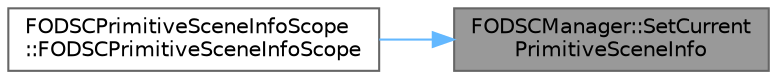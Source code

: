 digraph "FODSCManager::SetCurrentPrimitiveSceneInfo"
{
 // INTERACTIVE_SVG=YES
 // LATEX_PDF_SIZE
  bgcolor="transparent";
  edge [fontname=Helvetica,fontsize=10,labelfontname=Helvetica,labelfontsize=10];
  node [fontname=Helvetica,fontsize=10,shape=box,height=0.2,width=0.4];
  rankdir="RL";
  Node1 [id="Node000001",label="FODSCManager::SetCurrent\lPrimitiveSceneInfo",height=0.2,width=0.4,color="gray40", fillcolor="grey60", style="filled", fontcolor="black",tooltip=" "];
  Node1 -> Node2 [id="edge1_Node000001_Node000002",dir="back",color="steelblue1",style="solid",tooltip=" "];
  Node2 [id="Node000002",label="FODSCPrimitiveSceneInfoScope\l::FODSCPrimitiveSceneInfoScope",height=0.2,width=0.4,color="grey40", fillcolor="white", style="filled",URL="$d8/de7/structFODSCPrimitiveSceneInfoScope.html#ae3cb63ad7dc4afac6feaa2c70a281d85",tooltip=" "];
}
